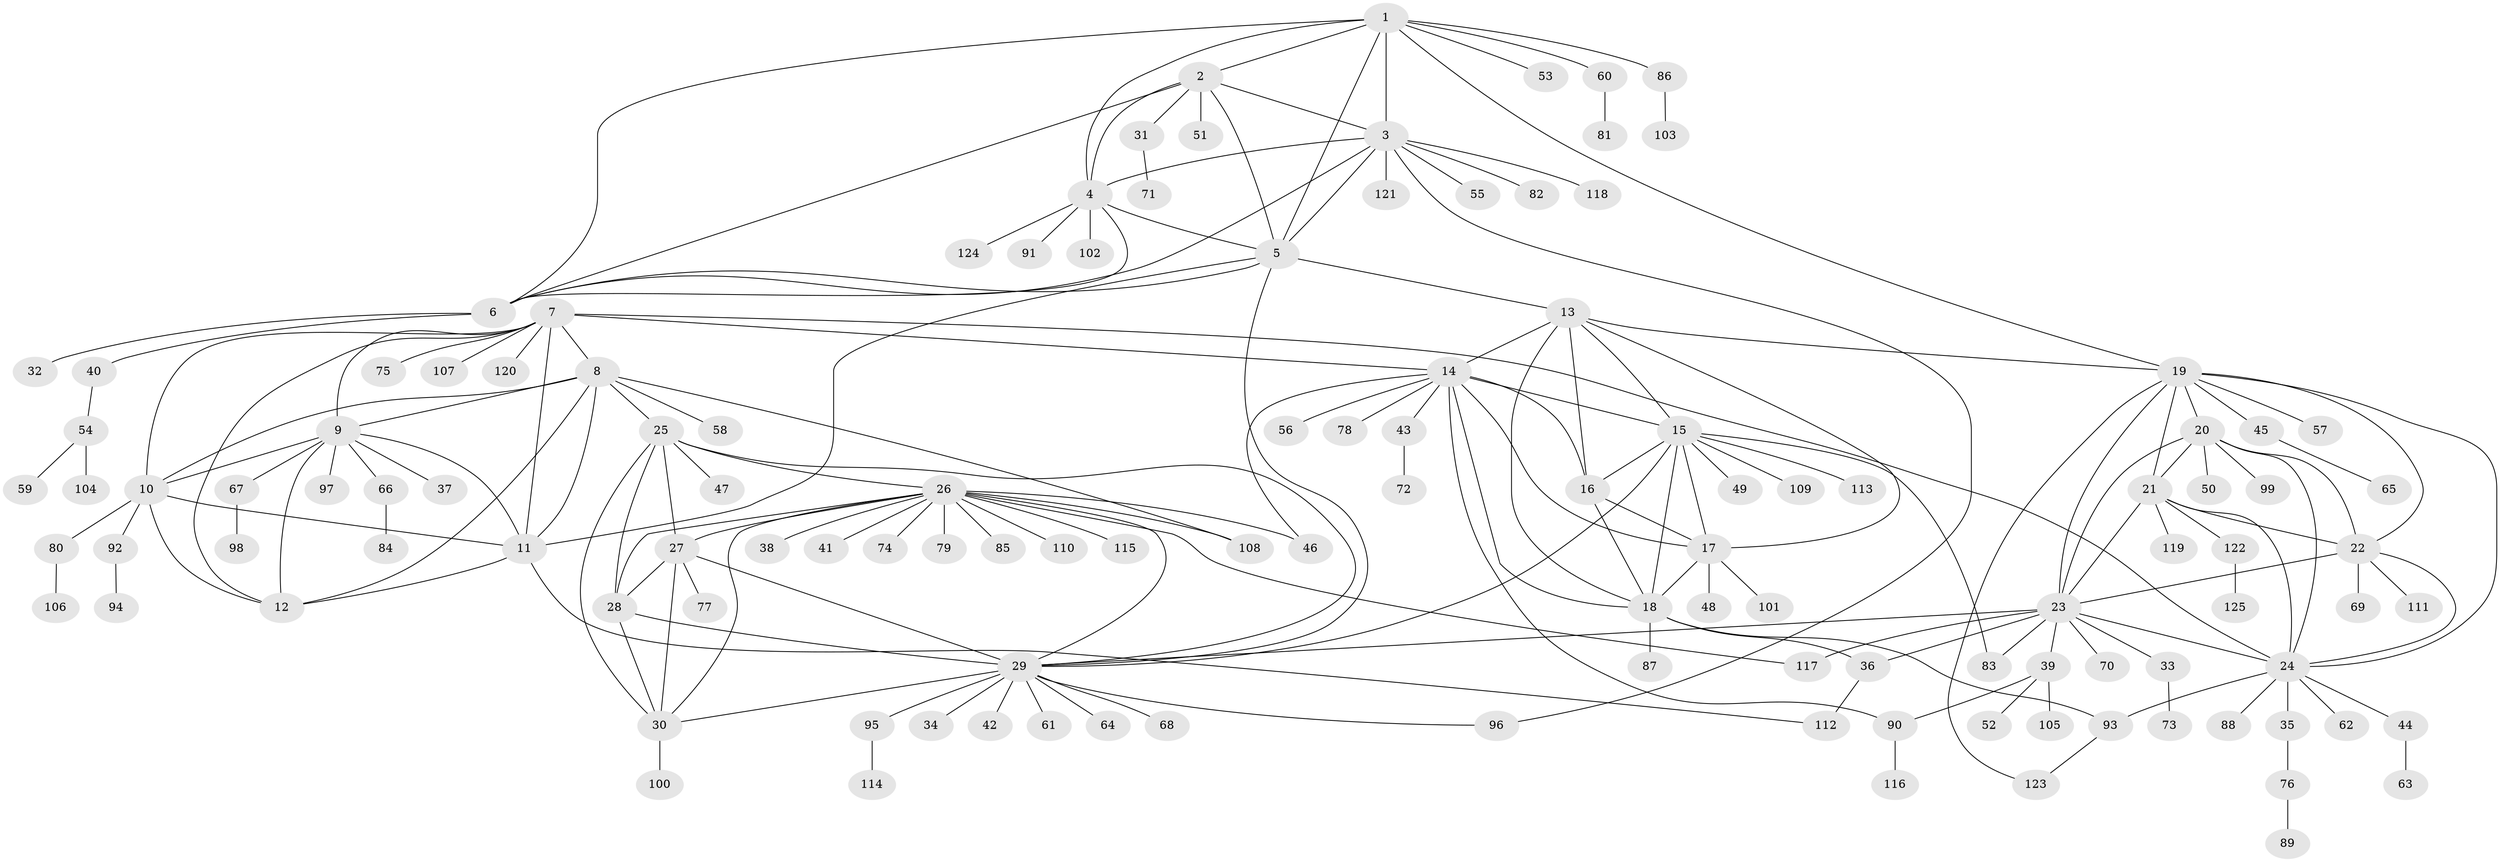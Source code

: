 // Generated by graph-tools (version 1.1) at 2025/37/03/09/25 02:37:19]
// undirected, 125 vertices, 190 edges
graph export_dot {
graph [start="1"]
  node [color=gray90,style=filled];
  1;
  2;
  3;
  4;
  5;
  6;
  7;
  8;
  9;
  10;
  11;
  12;
  13;
  14;
  15;
  16;
  17;
  18;
  19;
  20;
  21;
  22;
  23;
  24;
  25;
  26;
  27;
  28;
  29;
  30;
  31;
  32;
  33;
  34;
  35;
  36;
  37;
  38;
  39;
  40;
  41;
  42;
  43;
  44;
  45;
  46;
  47;
  48;
  49;
  50;
  51;
  52;
  53;
  54;
  55;
  56;
  57;
  58;
  59;
  60;
  61;
  62;
  63;
  64;
  65;
  66;
  67;
  68;
  69;
  70;
  71;
  72;
  73;
  74;
  75;
  76;
  77;
  78;
  79;
  80;
  81;
  82;
  83;
  84;
  85;
  86;
  87;
  88;
  89;
  90;
  91;
  92;
  93;
  94;
  95;
  96;
  97;
  98;
  99;
  100;
  101;
  102;
  103;
  104;
  105;
  106;
  107;
  108;
  109;
  110;
  111;
  112;
  113;
  114;
  115;
  116;
  117;
  118;
  119;
  120;
  121;
  122;
  123;
  124;
  125;
  1 -- 2;
  1 -- 3;
  1 -- 4;
  1 -- 5;
  1 -- 6;
  1 -- 19;
  1 -- 53;
  1 -- 60;
  1 -- 86;
  2 -- 3;
  2 -- 4;
  2 -- 5;
  2 -- 6;
  2 -- 31;
  2 -- 51;
  3 -- 4;
  3 -- 5;
  3 -- 6;
  3 -- 55;
  3 -- 82;
  3 -- 96;
  3 -- 118;
  3 -- 121;
  4 -- 5;
  4 -- 6;
  4 -- 91;
  4 -- 102;
  4 -- 124;
  5 -- 6;
  5 -- 11;
  5 -- 13;
  5 -- 29;
  6 -- 32;
  6 -- 40;
  7 -- 8;
  7 -- 9;
  7 -- 10;
  7 -- 11;
  7 -- 12;
  7 -- 14;
  7 -- 24;
  7 -- 75;
  7 -- 107;
  7 -- 120;
  8 -- 9;
  8 -- 10;
  8 -- 11;
  8 -- 12;
  8 -- 25;
  8 -- 58;
  8 -- 108;
  9 -- 10;
  9 -- 11;
  9 -- 12;
  9 -- 37;
  9 -- 66;
  9 -- 67;
  9 -- 97;
  10 -- 11;
  10 -- 12;
  10 -- 80;
  10 -- 92;
  11 -- 12;
  11 -- 112;
  13 -- 14;
  13 -- 15;
  13 -- 16;
  13 -- 17;
  13 -- 18;
  13 -- 19;
  14 -- 15;
  14 -- 16;
  14 -- 17;
  14 -- 18;
  14 -- 43;
  14 -- 46;
  14 -- 56;
  14 -- 78;
  14 -- 90;
  15 -- 16;
  15 -- 17;
  15 -- 18;
  15 -- 29;
  15 -- 49;
  15 -- 83;
  15 -- 109;
  15 -- 113;
  16 -- 17;
  16 -- 18;
  17 -- 18;
  17 -- 48;
  17 -- 101;
  18 -- 36;
  18 -- 87;
  18 -- 93;
  19 -- 20;
  19 -- 21;
  19 -- 22;
  19 -- 23;
  19 -- 24;
  19 -- 45;
  19 -- 57;
  19 -- 123;
  20 -- 21;
  20 -- 22;
  20 -- 23;
  20 -- 24;
  20 -- 50;
  20 -- 99;
  21 -- 22;
  21 -- 23;
  21 -- 24;
  21 -- 119;
  21 -- 122;
  22 -- 23;
  22 -- 24;
  22 -- 69;
  22 -- 111;
  23 -- 24;
  23 -- 29;
  23 -- 33;
  23 -- 36;
  23 -- 39;
  23 -- 70;
  23 -- 83;
  23 -- 117;
  24 -- 35;
  24 -- 44;
  24 -- 62;
  24 -- 88;
  24 -- 93;
  25 -- 26;
  25 -- 27;
  25 -- 28;
  25 -- 29;
  25 -- 30;
  25 -- 47;
  26 -- 27;
  26 -- 28;
  26 -- 29;
  26 -- 30;
  26 -- 38;
  26 -- 41;
  26 -- 46;
  26 -- 74;
  26 -- 79;
  26 -- 85;
  26 -- 108;
  26 -- 110;
  26 -- 115;
  26 -- 117;
  27 -- 28;
  27 -- 29;
  27 -- 30;
  27 -- 77;
  28 -- 29;
  28 -- 30;
  29 -- 30;
  29 -- 34;
  29 -- 42;
  29 -- 61;
  29 -- 64;
  29 -- 68;
  29 -- 95;
  29 -- 96;
  30 -- 100;
  31 -- 71;
  33 -- 73;
  35 -- 76;
  36 -- 112;
  39 -- 52;
  39 -- 90;
  39 -- 105;
  40 -- 54;
  43 -- 72;
  44 -- 63;
  45 -- 65;
  54 -- 59;
  54 -- 104;
  60 -- 81;
  66 -- 84;
  67 -- 98;
  76 -- 89;
  80 -- 106;
  86 -- 103;
  90 -- 116;
  92 -- 94;
  93 -- 123;
  95 -- 114;
  122 -- 125;
}
